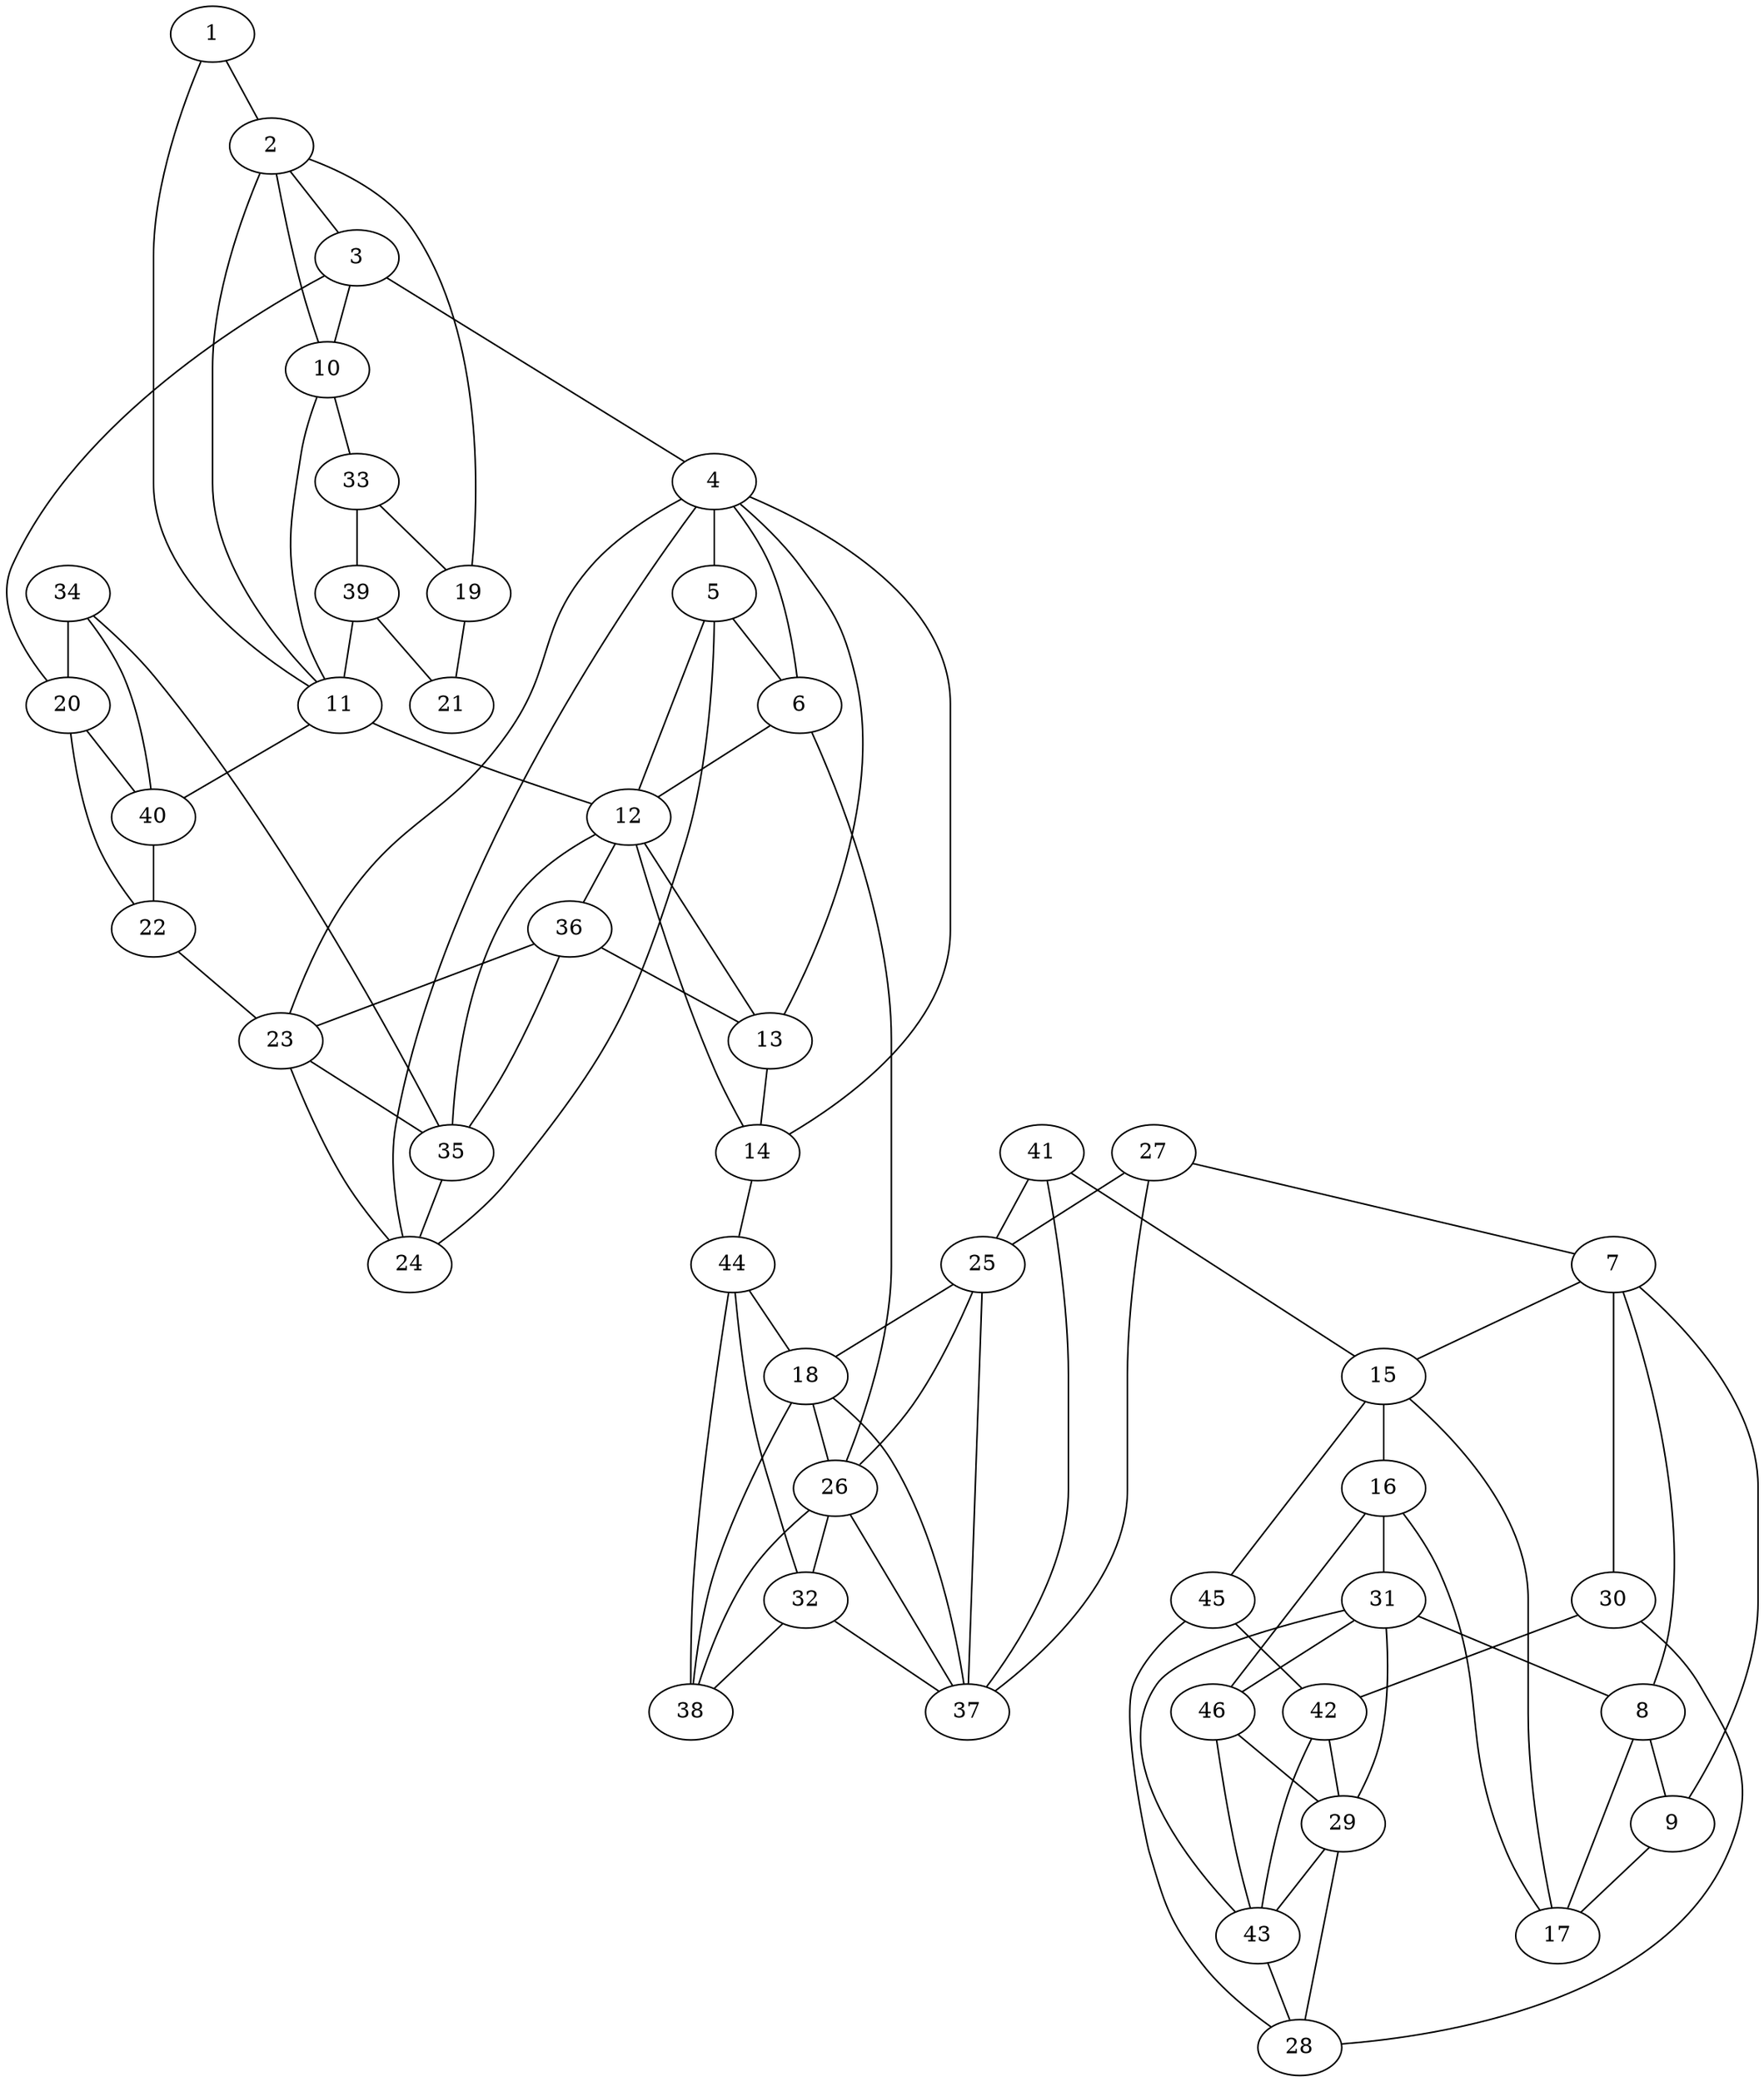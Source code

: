 graph pdb1iaj {
	1	 [aaLength=12,
		sequence=vanDerWaals,
		type=0];
	2	 [aaLength=5,
		sequence=vanDerWaals,
		type=0];
	1 -- 2	 [distance0="68.00165",
		frequency=1,
		type0=3];
	11	 [aaLength=5,
		sequence=vanDerWaals,
		type=0];
	1 -- 11	 [distance0="38.96463",
		frequency=1,
		type0=1];
	3	 [aaLength=5,
		sequence=vanDerWaals,
		type=0];
	2 -- 3	 [distance0="9.023338",
		distance1="0.0",
		frequency=2,
		type0=1,
		type1=5];
	4	 [aaLength=3,
		sequence=vanDerWaals,
		type=0];
	3 -- 4	 [distance0="48.85635",
		frequency=1,
		type0=3];
	10	 [aaLength=13,
		sequence=vanDerWaals,
		type=0];
	3 -- 10	 [distance0="38.77211",
		frequency=1,
		type0=2];
	20	 [aaLength=3,
		sequence=vanDerWaals,
		type=1];
	3 -- 20	 [distance0="0.0",
		frequency=1,
		type0=4];
	5	 [aaLength=6,
		sequence=vanDerWaals,
		type=0];
	4 -- 5	 [distance0="31.10316",
		frequency=1,
		type0=2];
	24	 [aaLength=6,
		sequence=vanDerWaals,
		type=1];
	4 -- 24	 [distance0="0.0",
		frequency=1,
		type0=4];
	12	 [aaLength=3,
		sequence=vanDerWaals,
		type=0];
	5 -- 12	 [distance0="37.08552",
		frequency=1,
		type0=3];
	6	 [aaLength=28,
		sequence=vanDerWaals,
		type=0];
	5 -- 6	 [distance0="22.03944",
		distance1="0.0",
		frequency=2,
		type0=1,
		type1=4];
	6 -- 12	 [distance0="42.42599",
		frequency=1,
		type0=3];
	6 -- 4	 [distance0="35.45614",
		frequency=1,
		type0=2];
	26	 [aaLength=5,
		sequence=vanDerWaals,
		type=1];
	6 -- 26	 [distance0="0.0",
		frequency=1,
		type0=4];
	7	 [aaLength=18,
		sequence=vanDerWaals,
		type=0];
	8	 [aaLength=10,
		sequence=vanDerWaals,
		type=0];
	7 -- 8	 [distance0="60.67839",
		frequency=1,
		type0=1];
	9	 [aaLength=7,
		sequence=vanDerWaals,
		type=0];
	7 -- 9	 [distance0="71.18073",
		frequency=1,
		type0=2];
	15	 [aaLength=18,
		sequence=vanDerWaals,
		type=0];
	7 -- 15	 [distance0="72.94377",
		frequency=1,
		type0=3];
	30	 [aaLength=4,
		sequence=vanDerWaals,
		type=1];
	7 -- 30	 [distance0="0.0",
		frequency=1,
		type0=4];
	8 -- 9	 [distance0="20.28778",
		distance1="0.0",
		frequency=2,
		type0=1,
		type1=4];
	17	 [aaLength=7,
		sequence=vanDerWaals,
		type=0];
	8 -- 17	 [distance0="83.57921",
		frequency=1,
		type0=3];
	9 -- 17	 [distance0="80.27169",
		frequency=1,
		type0=3];
	10 -- 2	 [distance0="38.00739",
		frequency=1,
		type0=1];
	10 -- 11	 [distance0="65.00969",
		frequency=1,
		type0=3];
	33	 [aaLength=6,
		sequence=vanDerWaals,
		type=1];
	10 -- 33	 [distance0="0.0",
		frequency=1,
		type0=4];
	11 -- 12	 [distance0="49.048",
		frequency=1,
		type0=3];
	11 -- 2	 [distance0="43.35589",
		frequency=1,
		type0=2];
	40	 [aaLength=3,
		sequence=vanDerWaals,
		type=1];
	11 -- 40	 [distance0="0.0",
		frequency=1,
		type0=4];
	14	 [aaLength=27,
		sequence=vanDerWaals,
		type=0];
	12 -- 14	 [distance0="35.80681",
		frequency=1,
		type0=2];
	36	 [aaLength=5,
		sequence=vanDerWaals,
		type=1];
	12 -- 36	 [distance0="0.0",
		frequency=1,
		type0=4];
	13	 [aaLength=7,
		sequence=vanDerWaals,
		type=0];
	13 -- 12	 [distance0="35.93648",
		frequency=1,
		type0=2];
	13 -- 4	 [distance0="45.17193",
		frequency=1,
		type0=3];
	13 -- 14	 [distance0="23.64348",
		distance1="0.0",
		frequency=2,
		type0=1,
		type1=4];
	14 -- 4	 [distance0="43.32241",
		frequency=1,
		type0=3];
	44	 [aaLength=2,
		sequence=vanDerWaals,
		type=1];
	14 -- 44	 [distance0="0.0",
		frequency=1,
		type0=4];
	16	 [aaLength=12,
		sequence=vanDerWaals,
		type=0];
	15 -- 16	 [distance0="59.01029",
		frequency=1,
		type0=1];
	15 -- 17	 [distance0="71.20191",
		frequency=1,
		type0=2];
	45	 [aaLength=4,
		sequence=vanDerWaals,
		type=1];
	15 -- 45	 [distance0="0.0",
		frequency=1,
		type0=4];
	16 -- 17	 [distance0="21.79239",
		distance1="0.0",
		frequency=2,
		type0=1,
		type1=4];
	31	 [aaLength=4,
		sequence=vanDerWaals,
		type=1];
	16 -- 31	 [distance0="81.61904",
		frequency=1,
		type0=3];
	18	 [aaLength=5,
		sequence=vanDerWaals,
		type=1];
	18 -- 26	 [distance0="0.0",
		frequency=1,
		type0=1];
	19	 [aaLength=10,
		sequence=vanDerWaals,
		type=1];
	19 -- 2	 [distance0="0.0",
		frequency=1,
		type0=4];
	21	 [aaLength=10,
		sequence=vanDerWaals,
		type=1];
	19 -- 21	 [distance0="0.0",
		frequency=1,
		type0=1];
	22	 [aaLength=7,
		sequence=vanDerWaals,
		type=1];
	20 -- 22	 [distance0="7.0",
		distance1="0.0",
		frequency=2,
		type0=2,
		type1=4];
	20 -- 40	 [distance0="0.0",
		frequency=1,
		type0=1];
	23	 [aaLength=9,
		sequence=vanDerWaals,
		type=1];
	22 -- 23	 [distance0="0.0",
		frequency=1,
		type0=4];
	23 -- 4	 [distance0="0.0",
		frequency=1,
		type0=4];
	23 -- 24	 [distance0="17.0",
		frequency=1,
		type0=2];
	35	 [aaLength=9,
		sequence=vanDerWaals,
		type=1];
	23 -- 35	 [distance0="0.0",
		frequency=1,
		type0=1];
	24 -- 5	 [distance0="0.0",
		frequency=1,
		type0=4];
	25	 [aaLength=7,
		sequence=vanDerWaals,
		type=1];
	25 -- 18	 [distance0="9.0",
		frequency=1,
		type0=2];
	25 -- 26	 [distance0="9.0",
		frequency=1,
		type0=3];
	37	 [aaLength=7,
		sequence=vanDerWaals,
		type=1];
	25 -- 37	 [distance0="0.0",
		frequency=1,
		type0=1];
	32	 [aaLength=6,
		sequence=vanDerWaals,
		type=1];
	26 -- 32	 [distance0="1.0",
		frequency=1,
		type0=2];
	38	 [aaLength=6,
		sequence=vanDerWaals,
		type=1];
	26 -- 38	 [distance0="1.0",
		frequency=1,
		type0=3];
	27	 [aaLength=2,
		sequence=vanDerWaals,
		type=1];
	27 -- 7	 [distance0="0.0",
		frequency=1,
		type0=4];
	27 -- 25	 [distance0="13.0",
		frequency=1,
		type0=2];
	27 -- 37	 [distance0="13.0",
		frequency=1,
		type0=3];
	28	 [aaLength=3,
		sequence=vanDerWaals,
		type=1];
	29	 [aaLength=3,
		sequence=vanDerWaals,
		type=1];
	28 -- 29	 [distance0="5.0",
		distance1="0.0",
		frequency=2,
		type0=2,
		type1=4];
	43	 [aaLength=3,
		sequence=vanDerWaals,
		type=1];
	29 -- 43	 [distance0="0.0",
		frequency=1,
		type0=1];
	30 -- 28	 [distance0="6.0",
		distance1="0.0",
		frequency=2,
		type0=2,
		type1=4];
	42	 [aaLength=3,
		sequence=vanDerWaals,
		type=1];
	30 -- 42	 [distance0="6.0",
		frequency=1,
		type0=3];
	31 -- 8	 [distance0="0.0",
		frequency=1,
		type0=4];
	31 -- 29	 [distance0="5.0",
		frequency=1,
		type0=2];
	31 -- 43	 [distance0="5.0",
		frequency=1,
		type0=3];
	46	 [aaLength=4,
		sequence=vanDerWaals,
		type=1];
	31 -- 46	 [distance0="0.0",
		frequency=1,
		type0=1];
	32 -- 37	 [distance0="0.0",
		frequency=1,
		type0=4];
	32 -- 38	 [distance0="0.0",
		frequency=1,
		type0=1];
	33 -- 19	 [distance0="0.0",
		frequency=1,
		type0=1];
	39	 [aaLength=3,
		sequence=vanDerWaals,
		type=1];
	33 -- 39	 [distance0="7.0",
		distance1="0.0",
		frequency=2,
		type0=3,
		type1=4];
	34	 [aaLength=6,
		sequence=vanDerWaals,
		type=1];
	34 -- 20	 [distance0="7.0",
		frequency=1,
		type0=2];
	34 -- 35	 [distance0="0.0",
		frequency=1,
		type0=4];
	34 -- 40	 [distance0="7.0",
		frequency=1,
		type0=3];
	35 -- 12	 [distance0="0.0",
		frequency=1,
		type0=4];
	35 -- 24	 [distance0="17.0",
		frequency=1,
		type0=2];
	35 -- 36	 [distance0="18.0",
		frequency=1,
		type0=3];
	36 -- 13	 [distance0="0.0",
		frequency=1,
		type0=4];
	36 -- 23	 [distance0="18.0",
		frequency=1,
		type0=2];
	37 -- 18	 [distance0="9.0",
		frequency=1,
		type0=2];
	37 -- 26	 [distance0="9.0",
		frequency=1,
		type0=3];
	38 -- 18	 [distance0="1.0",
		frequency=1,
		type0=2];
	39 -- 11	 [distance0="0.0",
		frequency=1,
		type0=4];
	39 -- 21	 [distance0="7.0",
		frequency=1,
		type0=2];
	40 -- 22	 [distance0="7.0",
		frequency=1,
		type0=2];
	41	 [aaLength=3,
		sequence=vanDerWaals,
		type=1];
	41 -- 15	 [distance0="0.0",
		frequency=1,
		type0=4];
	41 -- 25	 [distance0="12.0",
		frequency=1,
		type0=2];
	41 -- 37	 [distance0="12.0",
		frequency=1,
		type0=3];
	42 -- 29	 [distance0="5.0",
		frequency=1,
		type0=2];
	42 -- 43	 [distance0="5.0",
		distance1="0.0",
		frequency=2,
		type0=3,
		type1=4];
	43 -- 28	 [distance0="5.0",
		frequency=1,
		type0=2];
	44 -- 18	 [distance0="5.0",
		frequency=1,
		type0=3];
	44 -- 32	 [distance0="4.0",
		frequency=1,
		type0=1];
	44 -- 38	 [distance0="4.0",
		distance1="0.0",
		frequency=2,
		type0=2,
		type1=4];
	45 -- 28	 [distance0="6.0",
		frequency=1,
		type0=2];
	45 -- 42	 [distance0="6.0",
		distance1="0.0",
		frequency=2,
		type0=3,
		type1=4];
	46 -- 16	 [distance0="0.0",
		frequency=1,
		type0=4];
	46 -- 29	 [distance0="5.0",
		frequency=1,
		type0=2];
	46 -- 43	 [distance0="5.0",
		frequency=1,
		type0=3];
}
